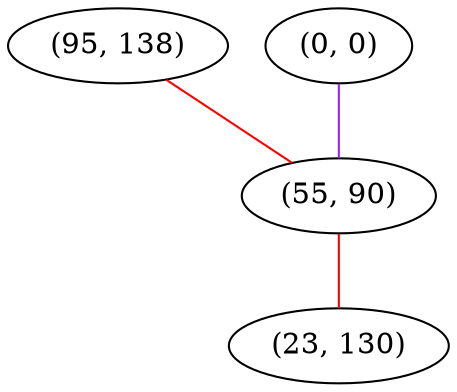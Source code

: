 graph "" {
"(95, 138)";
"(0, 0)";
"(55, 90)";
"(23, 130)";
"(95, 138)" -- "(55, 90)"  [color=red, key=0, weight=1];
"(0, 0)" -- "(55, 90)"  [color=purple, key=0, weight=4];
"(55, 90)" -- "(23, 130)"  [color=red, key=0, weight=1];
}
